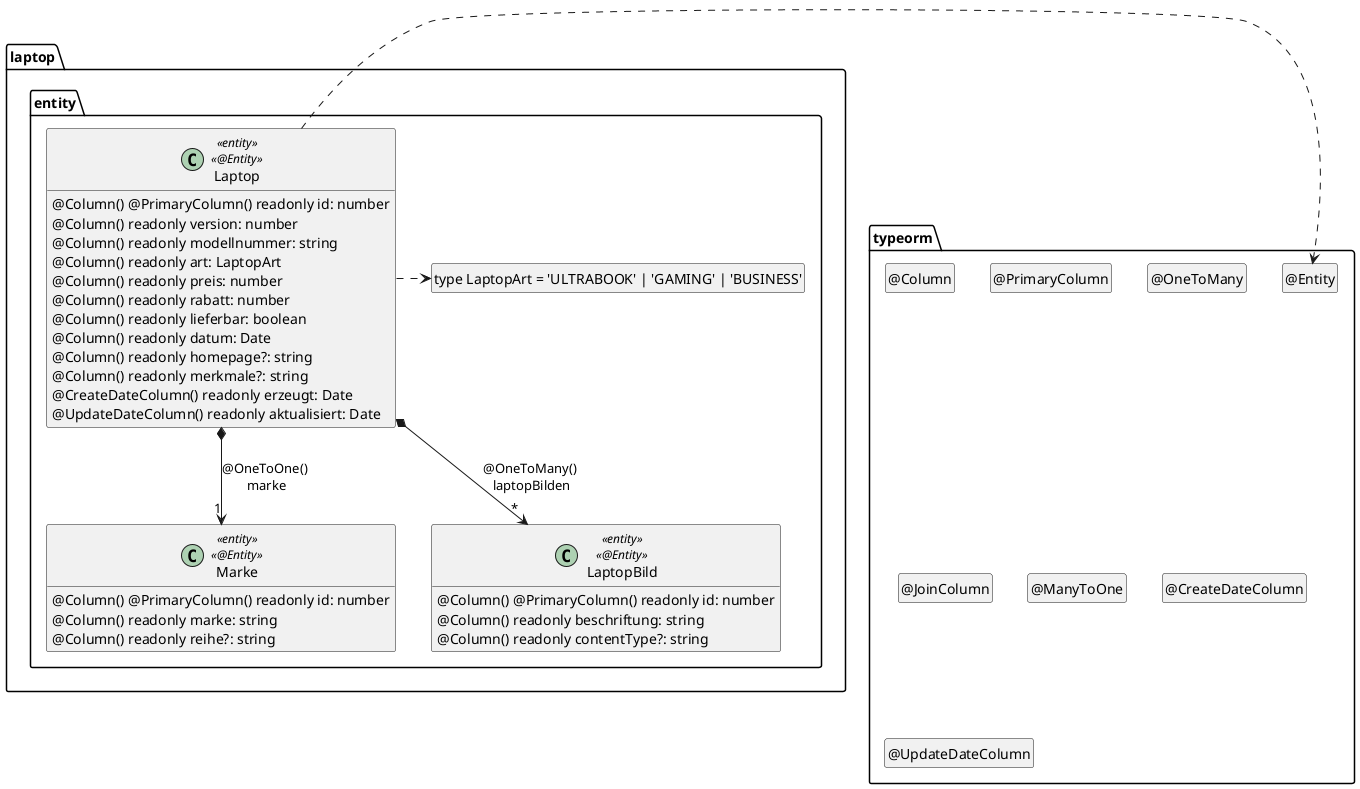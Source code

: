 ' Copyright (C) 2019 - present Juergen Zimmermann, Hochschule Karlsruhe
'
' This program is free software: you can redistribute it and/or modify
' it under the terms of the GNU General Public License as published by
' the Free Software Foundation, either version 3 of the License, or
' (at your option) any later version.
'
' This program is distributed in the hope that it will be useful,
' but WITHOUT ANY WARRANTY; without even the implied warranty of
' MERCHANTABILITY or FITNESS FOR A PARTICULAR PURPOSE.  See the
' GNU General Public License for more details.
'
' You should have received a copy of the GNU General Public License
' along with this program.  If not, see <https://www.gnu.org/licenses/>.

' Preview durch <Alt>d

@startuml Entity

package typeorm {
  class "@Entity" as Entity
  hide Entity circle
  class "@Column" as Column
  hide Column circle
  class "@PrimaryColumn" as PrimaryColumn
  hide PrimaryColumn circle
  class "@OneToMany" as OneToMany
  hide OneToMany circle
  class "@JoinColumn" as JoinColumn
  hide JoinColumn circle
  class "@ManyToOne" as ManyToOne
  hide ManyToOne circle
  class "@CreateDateColumn" as CreateDateColumn
  hide CreateDateColumn circle
  class "@UpdateDateColumn" as UpdateDateColumn
  hide UpdateDateColumn circle
}

package laptop.entity {
  class "type LaptopArt = 'ULTRABOOK' | 'GAMING' | 'BUSINESS'" as LaptopArt
  hide LaptopArt circle

  class Laptop <<entity>> <<@Entity>> {
    @Column() @PrimaryColumn() readonly id: number
    @Column() readonly version: number
    @Column() readonly modellnummer: string
    @Column() readonly art: LaptopArt
    @Column() readonly preis: number
    @Column() readonly rabatt: number
    @Column() readonly lieferbar: boolean
    @Column() readonly datum: Date
    @Column() readonly homepage?: string
    @Column() readonly merkmale?: string
    @CreateDateColumn() readonly erzeugt: Date
    @UpdateDateColumn() readonly aktualisiert: Date
  }

  class Marke <<entity>> <<@Entity>> {
    @Column() @PrimaryColumn() readonly id: number
    @Column() readonly marke: string
    @Column() readonly reihe?: string
  }

  class LaptopBild <<entity>> <<@Entity>> {
    @Column() @PrimaryColumn() readonly id: number
    @Column() readonly beschriftung: string
    @Column() readonly contentType?: string
  }

  Laptop *--> "1" Marke : @OneToOne() \nmarke
  Laptop *--> "*" LaptopBild : @OneToMany() \nlaptopBilden

  Laptop .right.> Entity
  Laptop .right.> LaptopArt
}

hide empty members

@enduml
